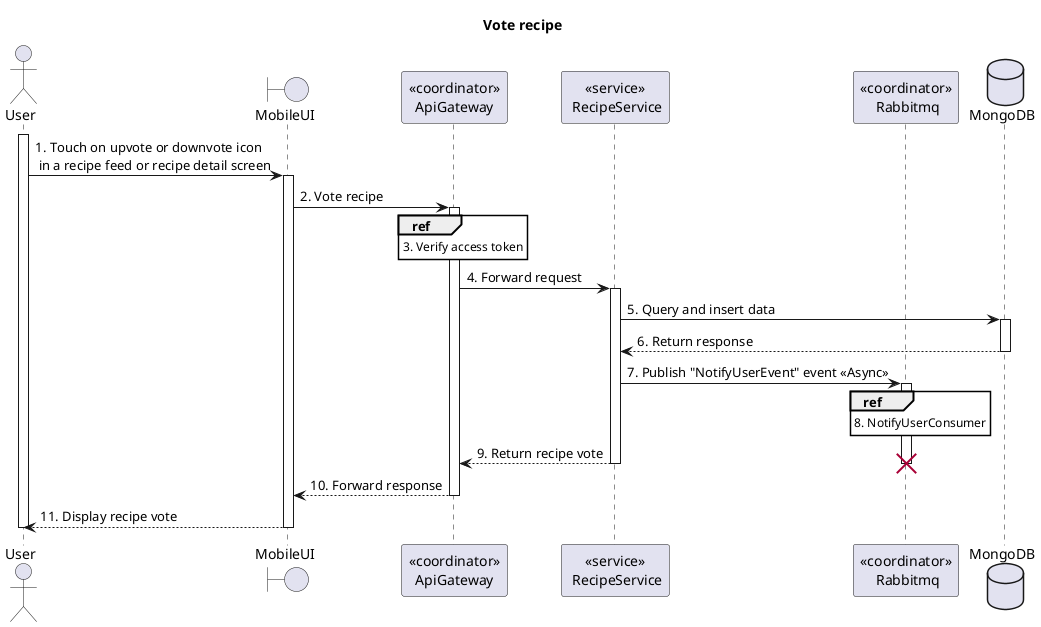 @startuml Sequence
title "Vote recipe"
<style>
  sequenceDiagram {
    reference {
      BackGroundColor white
    }
}
</style>

actor User
boundary MobileUI
participant "<<coordinator>>\nApiGateway" as ApiGateway
participant "<<service>>\n RecipeService" as RecipeService
participant "<<coordinator>>\n Rabbitmq" as Rabbitmq
database MongoDB

activate User
User -> MobileUI++: 1. Touch on upvote or downvote icon \n in a recipe feed or recipe detail screen

MobileUI -> ApiGateway++: 2. Vote recipe

ref over ApiGateway: 3. Verify access token

ApiGateway -> RecipeService++: 4. Forward request

database MongoDB
RecipeService -> MongoDB++: 5. Query and insert data
RecipeService <-- MongoDB--: 6. Return response

RecipeService -> Rabbitmq++: 7. Publish "NotifyUserEvent" event <<Async>>
ref over Rabbitmq: 8. NotifyUserConsumer

ApiGateway <-- RecipeService--: 9. Return recipe vote
destroy Rabbitmq
MobileUI <-- ApiGateway--: 10. Forward response
User <-- MobileUI--: 11. Display recipe vote
deactivate User
@enduml
